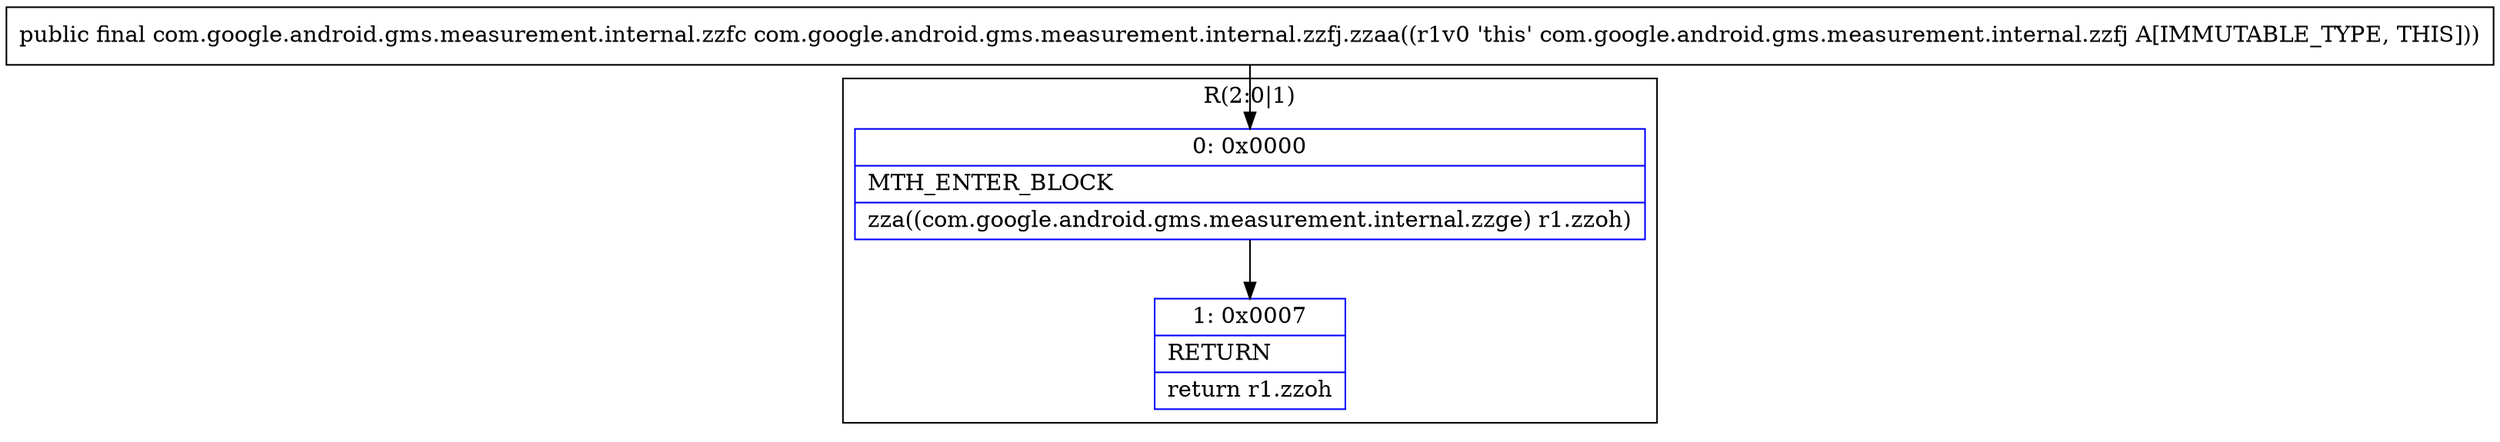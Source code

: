 digraph "CFG forcom.google.android.gms.measurement.internal.zzfj.zzaa()Lcom\/google\/android\/gms\/measurement\/internal\/zzfc;" {
subgraph cluster_Region_454765920 {
label = "R(2:0|1)";
node [shape=record,color=blue];
Node_0 [shape=record,label="{0\:\ 0x0000|MTH_ENTER_BLOCK\l|zza((com.google.android.gms.measurement.internal.zzge) r1.zzoh)\l}"];
Node_1 [shape=record,label="{1\:\ 0x0007|RETURN\l|return r1.zzoh\l}"];
}
MethodNode[shape=record,label="{public final com.google.android.gms.measurement.internal.zzfc com.google.android.gms.measurement.internal.zzfj.zzaa((r1v0 'this' com.google.android.gms.measurement.internal.zzfj A[IMMUTABLE_TYPE, THIS])) }"];
MethodNode -> Node_0;
Node_0 -> Node_1;
}

